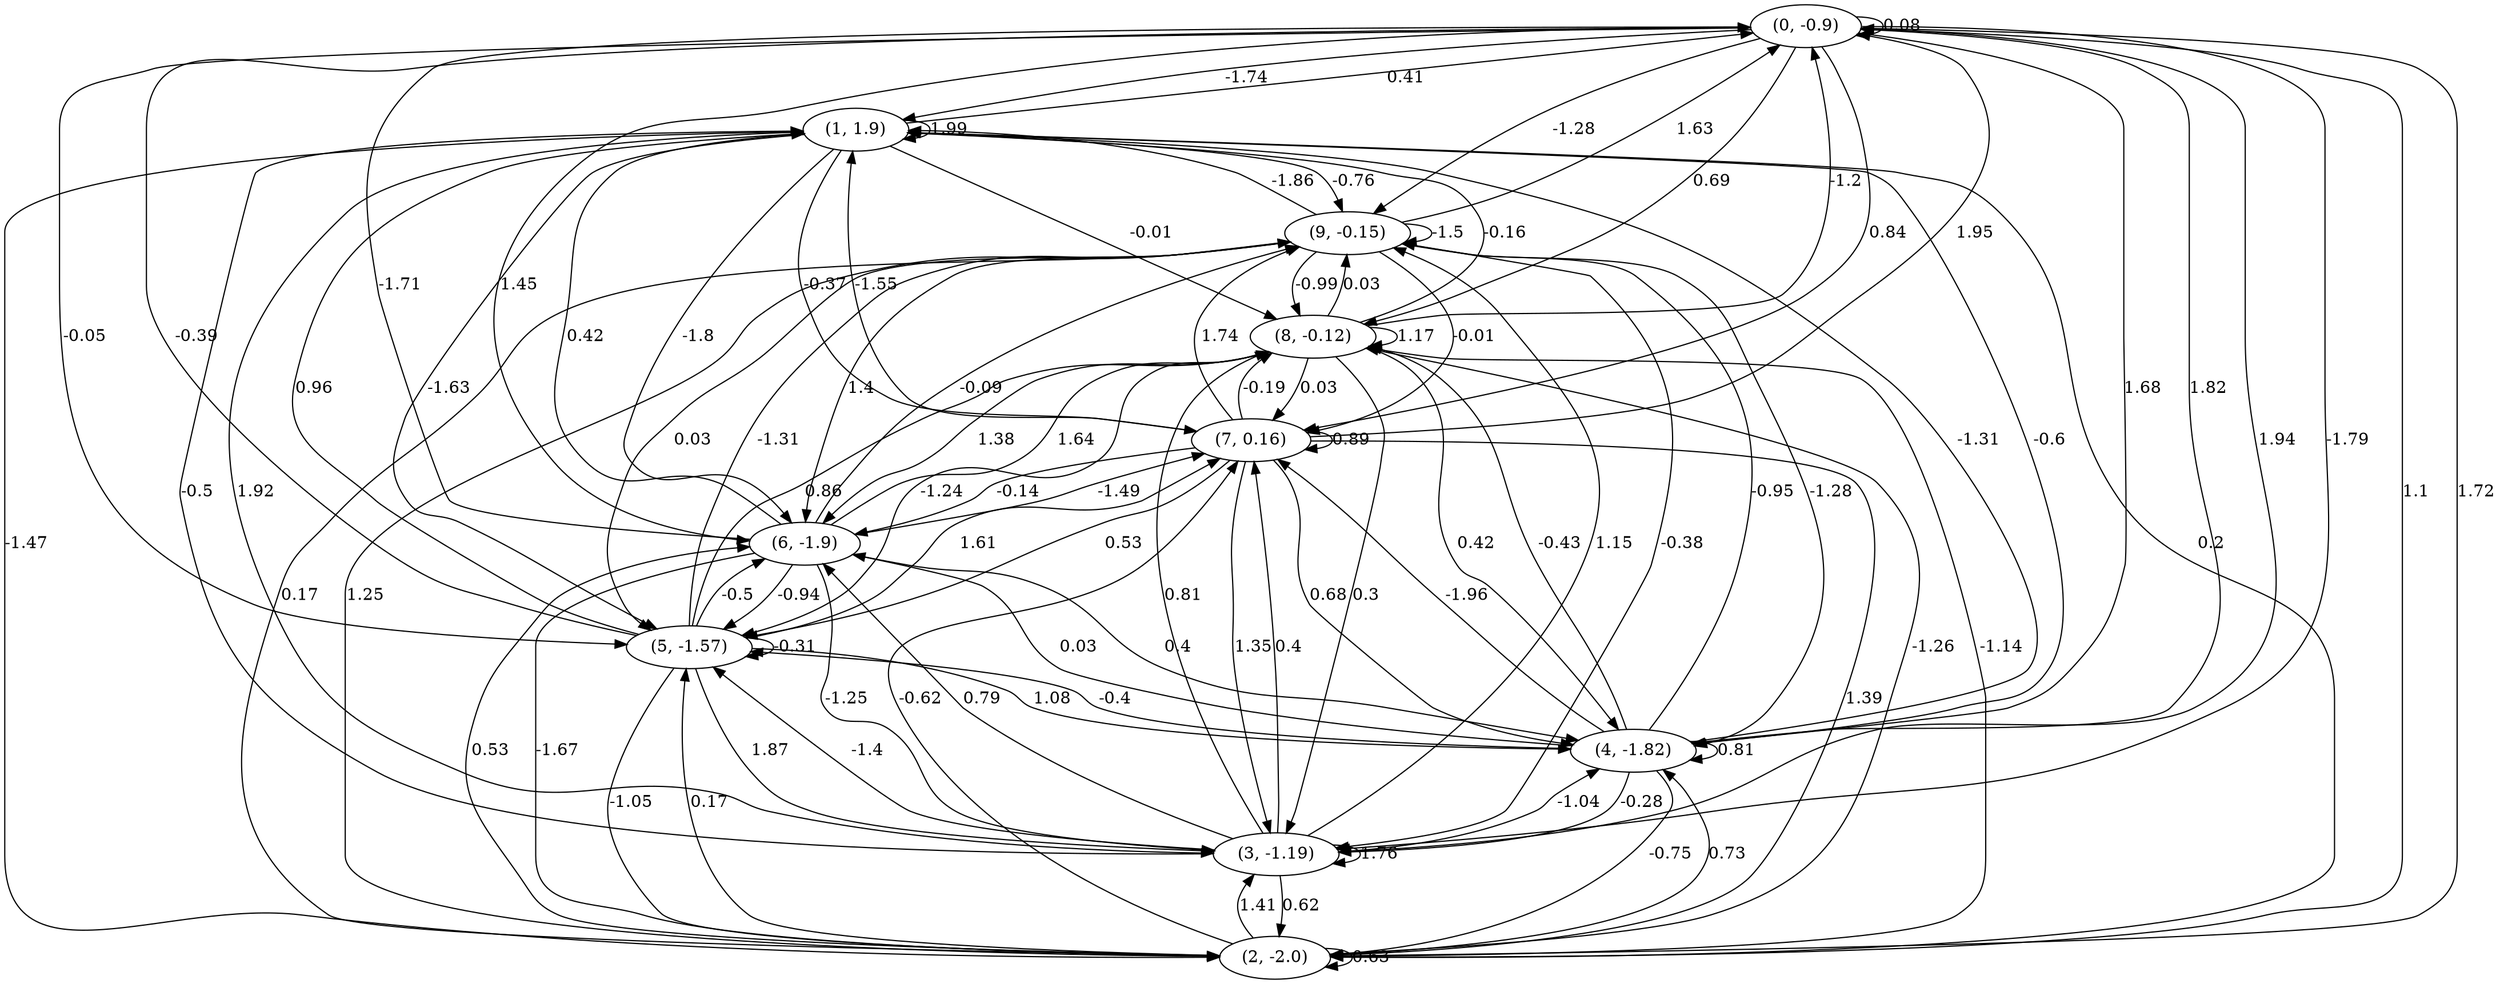 digraph {
    0 [ label = "(0, -0.9)" ]
    1 [ label = "(1, 1.9)" ]
    2 [ label = "(2, -2.0)" ]
    3 [ label = "(3, -1.19)" ]
    4 [ label = "(4, -1.82)" ]
    5 [ label = "(5, -1.57)" ]
    6 [ label = "(6, -1.9)" ]
    7 [ label = "(7, 0.16)" ]
    8 [ label = "(8, -0.12)" ]
    9 [ label = "(9, -0.15)" ]
    0 -> 0 [ label = "0.08" ]
    1 -> 1 [ label = "1.99" ]
    2 -> 2 [ label = "0.63" ]
    3 -> 3 [ label = "1.76" ]
    4 -> 4 [ label = "0.81" ]
    5 -> 5 [ label = "-0.31" ]
    7 -> 7 [ label = "0.89" ]
    8 -> 8 [ label = "1.17" ]
    9 -> 9 [ label = "-1.5" ]
    1 -> 0 [ label = "0.41" ]
    2 -> 0 [ label = "1.72" ]
    3 -> 0 [ label = "1.94" ]
    4 -> 0 [ label = "1.82" ]
    5 -> 0 [ label = "-0.39" ]
    6 -> 0 [ label = "-1.71" ]
    7 -> 0 [ label = "1.95" ]
    8 -> 0 [ label = "-1.2" ]
    9 -> 0 [ label = "1.63" ]
    0 -> 1 [ label = "-1.74" ]
    2 -> 1 [ label = "0.2" ]
    3 -> 1 [ label = "-0.5" ]
    4 -> 1 [ label = "-1.31" ]
    5 -> 1 [ label = "0.96" ]
    6 -> 1 [ label = "0.42" ]
    7 -> 1 [ label = "-1.55" ]
    8 -> 1 [ label = "-0.16" ]
    9 -> 1 [ label = "-1.86" ]
    0 -> 2 [ label = "1.1" ]
    1 -> 2 [ label = "-1.47" ]
    3 -> 2 [ label = "0.62" ]
    4 -> 2 [ label = "-0.75" ]
    5 -> 2 [ label = "-1.05" ]
    6 -> 2 [ label = "-1.67" ]
    7 -> 2 [ label = "1.39" ]
    8 -> 2 [ label = "-1.14" ]
    9 -> 2 [ label = "0.17" ]
    0 -> 3 [ label = "-1.79" ]
    1 -> 3 [ label = "1.92" ]
    2 -> 3 [ label = "1.41" ]
    4 -> 3 [ label = "-0.28" ]
    5 -> 3 [ label = "1.87" ]
    6 -> 3 [ label = "-1.25" ]
    7 -> 3 [ label = "1.35" ]
    8 -> 3 [ label = "0.3" ]
    9 -> 3 [ label = "-0.38" ]
    0 -> 4 [ label = "1.68" ]
    1 -> 4 [ label = "-0.6" ]
    2 -> 4 [ label = "0.73" ]
    3 -> 4 [ label = "-1.04" ]
    5 -> 4 [ label = "1.08" ]
    6 -> 4 [ label = "0.4" ]
    7 -> 4 [ label = "0.68" ]
    8 -> 4 [ label = "0.42" ]
    9 -> 4 [ label = "-1.28" ]
    0 -> 5 [ label = "-0.05" ]
    1 -> 5 [ label = "-1.63" ]
    2 -> 5 [ label = "0.17" ]
    3 -> 5 [ label = "-1.4" ]
    4 -> 5 [ label = "-0.4" ]
    6 -> 5 [ label = "-0.94" ]
    7 -> 5 [ label = "0.53" ]
    8 -> 5 [ label = "-1.24" ]
    9 -> 5 [ label = "0.03" ]
    0 -> 6 [ label = "1.45" ]
    1 -> 6 [ label = "-1.8" ]
    2 -> 6 [ label = "0.53" ]
    3 -> 6 [ label = "0.79" ]
    4 -> 6 [ label = "0.03" ]
    5 -> 6 [ label = "-0.5" ]
    7 -> 6 [ label = "-0.14" ]
    8 -> 6 [ label = "1.38" ]
    9 -> 6 [ label = "1.4" ]
    0 -> 7 [ label = "0.84" ]
    1 -> 7 [ label = "-0.37" ]
    2 -> 7 [ label = "-0.62" ]
    3 -> 7 [ label = "0.4" ]
    4 -> 7 [ label = "-1.96" ]
    5 -> 7 [ label = "1.61" ]
    6 -> 7 [ label = "-1.49" ]
    8 -> 7 [ label = "0.03" ]
    9 -> 7 [ label = "-0.01" ]
    0 -> 8 [ label = "0.69" ]
    1 -> 8 [ label = "-0.01" ]
    2 -> 8 [ label = "-1.26" ]
    3 -> 8 [ label = "0.81" ]
    4 -> 8 [ label = "-0.43" ]
    5 -> 8 [ label = "0.86" ]
    6 -> 8 [ label = "1.64" ]
    7 -> 8 [ label = "-0.19" ]
    9 -> 8 [ label = "-0.99" ]
    0 -> 9 [ label = "-1.28" ]
    1 -> 9 [ label = "-0.76" ]
    2 -> 9 [ label = "1.25" ]
    3 -> 9 [ label = "1.15" ]
    4 -> 9 [ label = "-0.95" ]
    5 -> 9 [ label = "-1.31" ]
    6 -> 9 [ label = "-0.09" ]
    7 -> 9 [ label = "1.74" ]
    8 -> 9 [ label = "0.03" ]
}


